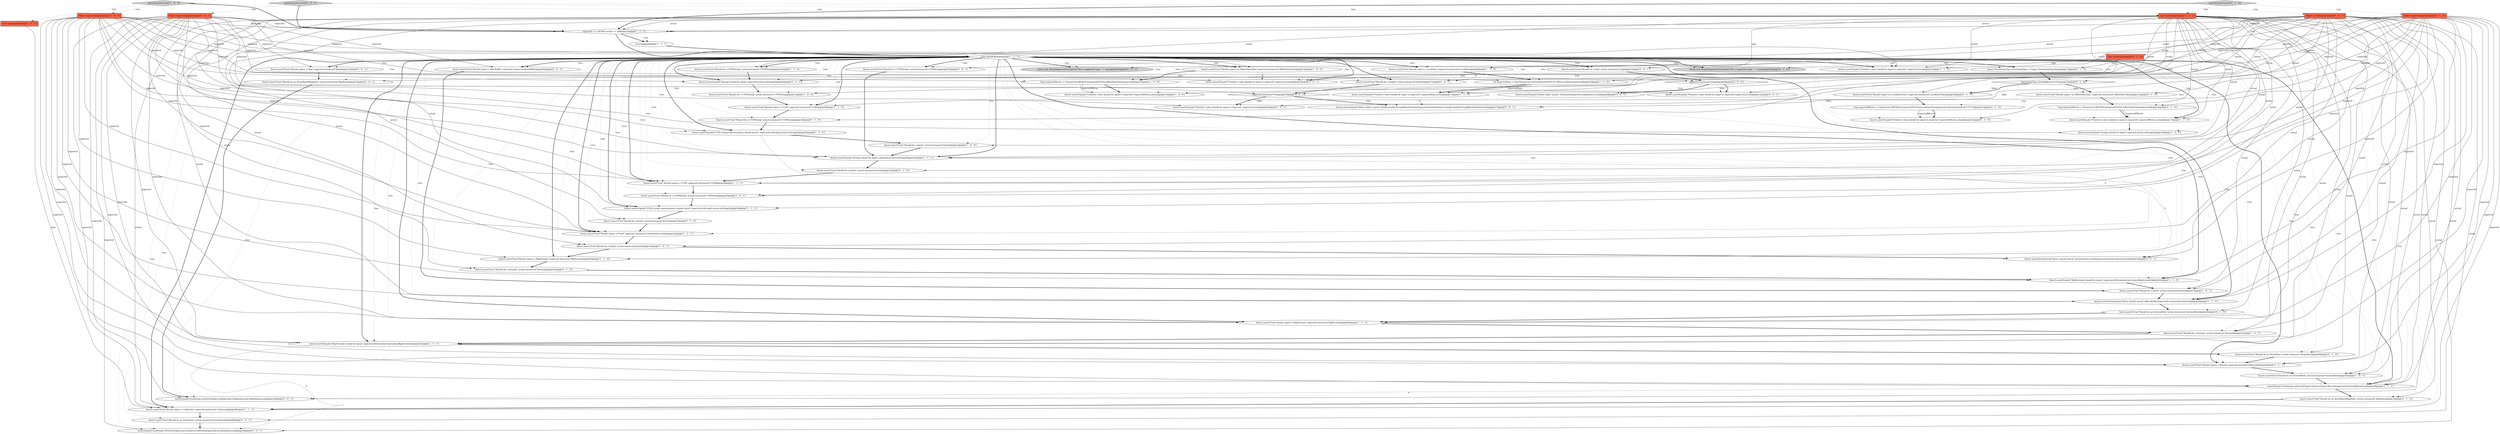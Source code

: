 digraph {
19 [style = filled, label = "Assert.assertTrue(\"Should expect a BigDecimal\",expected instanceof BigDecimal)@@@40@@@['1', '1', '0']", fillcolor = white, shape = ellipse image = "AAA0AAABBB1BBB"];
74 [style = filled, label = "Assert.assertTrue(\"Should expect a Map\",expected instanceof Map)@@@52@@@['0', '0', '1']", fillcolor = white, shape = ellipse image = "AAA0AAABBB3BBB"];
45 [style = filled, label = "Type type@@@2@@@['0', '1', '0']", fillcolor = tomato, shape = box image = "AAA0AAABBB2BBB"];
23 [style = filled, label = "assertEqualsUnsafe(type.asNestedType().asStructType(),(Record)expected,(InternalRow)actual)@@@46@@@['1', '1', '1']", fillcolor = white, shape = ellipse image = "AAA0AAABBB1BBB"];
16 [style = filled, label = "Object expected@@@2@@@['1', '0', '0']", fillcolor = tomato, shape = box image = "AAA0AAABBB1BBB"];
25 [style = filled, label = "Assert.assertTrue(\"Should be a byte((\",actual instanceof byte(()@@@37@@@['1', '0', '1']", fillcolor = white, shape = ellipse image = "AAA0AAABBB1BBB"];
7 [style = filled, label = "Assert.assertEquals(\"Primitive value should be equal to expected\",expected,actual)@@@7@@@['1', '1', '0']", fillcolor = white, shape = ellipse image = "AAA0AAABBB1BBB"];
63 [style = filled, label = "Assert.assertEquals(\"Primitive value should be equal to expected\",expected,actual)@@@12@@@['0', '0', '1']", fillcolor = white, shape = ellipse image = "AAA0AAABBB3BBB"];
39 [style = filled, label = "Object expected@@@2@@@['0', '1', '0']", fillcolor = tomato, shape = box image = "AAA0AAABBB2BBB"];
54 [style = filled, label = "Assert.assertTrue(\"Should be a UTF8String\",actual instanceof UTF8String)@@@29@@@['0', '1', '0']", fillcolor = white, shape = ellipse image = "AAA0AAABBB2BBB"];
31 [style = filled, label = "Assert.assertTrue(\"Should be a Decimal\",actual instanceof Decimal)@@@41@@@['1', '0', '1']", fillcolor = white, shape = ellipse image = "AAA0AAABBB1BBB"];
34 [style = filled, label = "Assert.assertEquals(\"Primitive value should be equal to expected\",expectedMicros,actual)@@@17@@@['1', '1', '0']", fillcolor = white, shape = ellipse image = "AAA0AAABBB1BBB"];
17 [style = filled, label = "Assert.assertEquals(\"Primitive value should be equal to expected\",expectedDays,actual)@@@11@@@['1', '1', '0']", fillcolor = white, shape = ellipse image = "AAA0AAABBB1BBB"];
32 [style = filled, label = "Assert.assertArrayEquals(\"Bytes should match\",((ByteBuffer)expected).array(),(byte(()actual)@@@38@@@['1', '1', '1']", fillcolor = white, shape = ellipse image = "AAA0AAABBB1BBB"];
35 [style = filled, label = "Assert.assertTrue(\"Should expect a Fixed\",expected instanceof GenericData.Fixed)@@@32@@@['1', '1', '1']", fillcolor = white, shape = ellipse image = "AAA0AAABBB1BBB"];
70 [style = filled, label = "assertEqualsUnsafe(type.asNestedType().asListType(),(Collection)expected,(ArrayData)actual)@@@50@@@['0', '0', '1']", fillcolor = white, shape = ellipse image = "AAA0AAABBB3BBB"];
64 [style = filled, label = "Assert.assertTrue(\"Should be a UTF8String\",actual instanceof UTF8String)@@@25@@@['0', '0', '1']", fillcolor = white, shape = ellipse image = "AAA0AAABBB3BBB"];
14 [style = filled, label = "type.typeId()@@@6@@@['1', '1', '1']", fillcolor = white, shape = diamond image = "AAA0AAABBB1BBB"];
24 [style = filled, label = "Type type@@@2@@@['1', '1', '1']", fillcolor = tomato, shape = box image = "AAA0AAABBB1BBB"];
53 [style = filled, label = "throw new IllegalArgumentException(\"Not a supported type: \" + type)@@@56@@@['0', '1', '0']", fillcolor = lightgray, shape = ellipse image = "AAA0AAABBB2BBB"];
9 [style = filled, label = "Assert.assertEquals(\"Strings should be equal\",expected,actual.toString())@@@18@@@['1', '0', '0']", fillcolor = white, shape = ellipse image = "AAA0AAABBB1BBB"];
22 [style = filled, label = "Assert.assertEquals(\"UUID string representation should match\",expected.toString(),actual.toString())@@@30@@@['1', '1', '0']", fillcolor = white, shape = ellipse image = "AAA0AAABBB1BBB"];
55 [style = filled, label = "Assert.assertTrue(\"Should be an ArrayData\",actual instanceof ArrayData)@@@49@@@['0', '1', '0']", fillcolor = white, shape = ellipse image = "AAA0AAABBB2BBB"];
48 [style = filled, label = "Assert.assertTrue(\"Should expect an OffsetDateTime\",expected instanceof OffsetDateTime)@@@15@@@['0', '1', '0']", fillcolor = white, shape = ellipse image = "AAA1AAABBB2BBB"];
60 [style = filled, label = "expected instanceof Float@@@16@@@['0', '0', '1']", fillcolor = white, shape = diamond image = "AAA0AAABBB3BBB"];
0 [style = filled, label = "return@@@4@@@['1', '1', '1']", fillcolor = white, shape = ellipse image = "AAA0AAABBB1BBB"];
42 [style = filled, label = "Assert.assertEquals(\"Primitive value should be equal to expected\",expectedMicros,actual)@@@22@@@['0', '1', '0']", fillcolor = white, shape = ellipse image = "AAA1AAABBB2BBB"];
61 [style = filled, label = "Assert.assertEquals(\"Values didn't match\",((Number)expected).longValue(),actual)@@@9@@@['0', '0', '1']", fillcolor = white, shape = ellipse image = "AAA0AAABBB3BBB"];
28 [style = filled, label = "Assert.assertTrue(\"Should expect a UUID\",expected instanceof UUID)@@@28@@@['1', '1', '1']", fillcolor = white, shape = ellipse image = "AAA0AAABBB1BBB"];
72 [style = filled, label = "Assert.assertTrue(\"Should be an ArrayData\",actual instanceof ArrayData)@@@49@@@['0', '0', '1']", fillcolor = white, shape = ellipse image = "AAA0AAABBB3BBB"];
12 [style = filled, label = "Type type@@@2@@@['1', '0', '0']", fillcolor = tomato, shape = box image = "AAA0AAABBB1BBB"];
10 [style = filled, label = "Assert.assertTrue(\"Should expect an OffsetDateTime\",expected instanceof OffsetDateTime)@@@13@@@['1', '0', '0']", fillcolor = white, shape = ellipse image = "AAA0AAABBB1BBB"];
41 [style = filled, label = "Assert.assertTrue(\"Should be a UTF8String\",actual instanceof UTF8String)@@@25@@@['0', '1', '0']", fillcolor = white, shape = ellipse image = "AAA0AAABBB2BBB"];
77 [style = filled, label = "Object actual@@@2@@@['0', '0', '1']", fillcolor = tomato, shape = box image = "AAA0AAABBB3BBB"];
20 [style = filled, label = "Assert.assertTrue(\"Should be an InternalRow\",actual instanceof InternalRow)@@@45@@@['1', '0', '1']", fillcolor = white, shape = ellipse image = "AAA0AAABBB1BBB"];
58 [style = filled, label = "Assert.assertTrue(\"Should be an ArrayBasedMapData\",actual instanceof MapData)@@@53@@@['0', '0', '1']", fillcolor = white, shape = ellipse image = "AAA0AAABBB3BBB"];
43 [style = filled, label = "Assert.assertTrue(\"Should be a Decimal\",actual instanceof Decimal)@@@41@@@['0', '1', '0']", fillcolor = white, shape = ellipse image = "AAA0AAABBB2BBB"];
1 [style = filled, label = "int expectedDays = (int)ChronoUnit.DAYS.between(EPOCH_DAY,(LocalDate)expected)@@@10@@@['1', '1', '0']", fillcolor = white, shape = ellipse image = "AAA0AAABBB1BBB"];
29 [style = filled, label = "Assert.assertEquals(\"BigDecimals should be equal\",expected,((Decimal)actual).toJavaBigDecimal())@@@42@@@['1', '1', '1']", fillcolor = white, shape = ellipse image = "AAA0AAABBB1BBB"];
3 [style = filled, label = "Assert.assertEquals(\"Strings should be equal\",expected,actual.toString())@@@26@@@['1', '1', '1']", fillcolor = white, shape = ellipse image = "AAA0AAABBB1BBB"];
69 [style = filled, label = "throw new IllegalArgumentException(\"Not a supported type: \" + type)@@@56@@@['0', '0', '1']", fillcolor = lightgray, shape = ellipse image = "AAA0AAABBB3BBB"];
51 [style = filled, label = "long expectedMicros = ChronoUnit.MICROS.between(EPOCH,(OffsetDateTime)expected)@@@16@@@['0', '1', '0']", fillcolor = white, shape = ellipse image = "AAA0AAABBB2BBB"];
44 [style = filled, label = "Assert.assertTrue(\"Should be a byte((\",actual instanceof byte(()@@@33@@@['0', '1', '0']", fillcolor = white, shape = ellipse image = "AAA0AAABBB2BBB"];
4 [style = filled, label = "Assert.assertTrue(\"Should be a byte((\",actual instanceof byte(()@@@33@@@['1', '0', '1']", fillcolor = white, shape = ellipse image = "AAA0AAABBB1BBB"];
76 [style = filled, label = "Object expected@@@2@@@['0', '0', '1']", fillcolor = tomato, shape = box image = "AAA0AAABBB3BBB"];
37 [style = filled, label = "Assert.assertTrue(\"Should expect a BigDecimal\",expected instanceof BigDecimal)@@@40@@@['1', '1', '1']", fillcolor = white, shape = ellipse image = "AAA0AAABBB1BBB"];
26 [style = filled, label = "Assert.assertTrue(\"Should expect a Collection\",expected instanceof Collection)@@@48@@@['1', '1', '1']", fillcolor = white, shape = ellipse image = "AAA0AAABBB1BBB"];
8 [style = filled, label = "Assert.assertTrue(\"Should be a byte((\",actual instanceof byte(()@@@25@@@['1', '0', '0']", fillcolor = white, shape = ellipse image = "AAA0AAABBB1BBB"];
27 [style = filled, label = "long expectedMicros = ChronoUnit.MICROS.between(EPOCH,(OffsetDateTime)expected)@@@14@@@['1', '0', '0']", fillcolor = white, shape = ellipse image = "AAA0AAABBB1BBB"];
68 [style = filled, label = "Assert.assertEquals(\"Primitive value should be equal to expected\",expected,actual)@@@23@@@['0', '0', '1']", fillcolor = white, shape = ellipse image = "AAA0AAABBB3BBB"];
73 [style = filled, label = "Assert.assertTrue(\"Should be a long\",actual instanceof Long)@@@7@@@['0', '0', '1']", fillcolor = white, shape = ellipse image = "AAA0AAABBB3BBB"];
62 [style = filled, label = "Assert.assertTrue(\"Should be a double\",actual instanceof Double)@@@15@@@['0', '0', '1']", fillcolor = white, shape = ellipse image = "AAA0AAABBB3BBB"];
38 [style = filled, label = "Assert.assertTrue(\"Should be a byte((\",actual instanceof byte(()@@@37@@@['0', '1', '0']", fillcolor = white, shape = ellipse image = "AAA0AAABBB2BBB"];
56 [style = filled, label = "Assert.assertTrue(\"Should be an InternalRow\",actual instanceof InternalRow)@@@45@@@['0', '1', '0']", fillcolor = white, shape = ellipse image = "AAA0AAABBB2BBB"];
71 [style = filled, label = "Assert.assertTrue(\"Should expect a ByteBuffer\",expected instanceof ByteBuffer)@@@36@@@['0', '0', '1']", fillcolor = white, shape = ellipse image = "AAA0AAABBB3BBB"];
40 [style = filled, label = "long expectedMicros = ChronoUnit.MICROS.between(EPOCH,((LocalDateTime)expected).atZone(ZoneId.of(\"UTC\")))@@@21@@@['0', '1', '0']", fillcolor = white, shape = ellipse image = "AAA1AAABBB2BBB"];
49 [style = filled, label = "assertEqualsUnsafe['0', '1', '0']", fillcolor = lightgray, shape = diamond image = "AAA0AAABBB2BBB"];
59 [style = filled, label = "assertEqualsUnsafe['0', '0', '1']", fillcolor = lightgray, shape = diamond image = "AAA0AAABBB3BBB"];
6 [style = filled, label = "Assert.assertTrue(\"Should expect a UUID\",expected instanceof UUID)@@@28@@@['1', '1', '0']", fillcolor = white, shape = ellipse image = "AAA0AAABBB1BBB"];
18 [style = filled, label = "Assert.assertTrue(\"Should be a UTF8String\",actual instanceof UTF8String)@@@21@@@['1', '0', '0']", fillcolor = white, shape = ellipse image = "AAA0AAABBB1BBB"];
57 [style = filled, label = "expected instanceof Integer@@@8@@@['0', '0', '1']", fillcolor = white, shape = diamond image = "AAA0AAABBB3BBB"];
47 [style = filled, label = "Assert.assertTrue(\"Should expect an LocalDateTime\",expected instanceof LocalDateTime)@@@20@@@['0', '1', '0']", fillcolor = white, shape = ellipse image = "AAA1AAABBB2BBB"];
21 [style = filled, label = "Assert.assertEquals(\"UUID string representation should match\",expected.toString(),actual.toString())@@@30@@@['1', '1', '1']", fillcolor = white, shape = ellipse image = "AAA0AAABBB1BBB"];
5 [style = filled, label = "Assert.assertEquals(\"BigDecimals should be equal\",expected,((Decimal)actual).toJavaBigDecimal())@@@42@@@['1', '1', '0']", fillcolor = white, shape = ellipse image = "AAA0AAABBB1BBB"];
50 [style = filled, label = "Types.TimestampType timestampType = (Types.TimestampType)type@@@13@@@['0', '1', '0']", fillcolor = white, shape = ellipse image = "AAA0AAABBB2BBB"];
66 [style = filled, label = "Assert.assertArrayEquals(\"Bytes should match\",((GenericData.Fixed)expected).bytes(),(byte(()actual)@@@34@@@['0', '0', '1']", fillcolor = white, shape = ellipse image = "AAA0AAABBB3BBB"];
33 [style = filled, label = "assertEqualsUnsafe['1', '0', '0']", fillcolor = lightgray, shape = diamond image = "AAA0AAABBB1BBB"];
11 [style = filled, label = "Assert.assertEquals(\"Primitive value should be equal to expected\",expectedMicros,actual)@@@15@@@['1', '0', '0']", fillcolor = white, shape = ellipse image = "AAA0AAABBB1BBB"];
65 [style = filled, label = "Assert.assertEquals(\"Primitive value should be equal to expected\",expected,actual)@@@20@@@['0', '0', '1']", fillcolor = white, shape = ellipse image = "AAA0AAABBB3BBB"];
15 [style = filled, label = "Assert.assertTrue(\"Should expect a Record\",expected instanceof Record)@@@44@@@['1', '1', '1']", fillcolor = white, shape = ellipse image = "AAA0AAABBB1BBB"];
67 [style = filled, label = "Assert.assertEquals(\"Values didn't match\",Double.doubleToLongBits(((Number)expected).doubleValue()),Double.doubleToLongBits((double)actual))@@@17@@@['0', '0', '1']", fillcolor = white, shape = ellipse image = "AAA0AAABBB3BBB"];
36 [style = filled, label = "Assert.assertTrue(\"Should expect a LocalDate\",expected instanceof LocalDate)@@@9@@@['1', '1', '0']", fillcolor = white, shape = ellipse image = "AAA0AAABBB1BBB"];
75 [style = filled, label = "assertEqualsUnsafe(type.asNestedType().asMapType(),(Map)expected,(MapData)actual)@@@54@@@['0', '0', '1']", fillcolor = white, shape = ellipse image = "AAA0AAABBB3BBB"];
46 [style = filled, label = "Assert.assertTrue(\"Should be an ArrayBasedMapData\",actual instanceof MapData)@@@53@@@['0', '1', '0']", fillcolor = white, shape = ellipse image = "AAA0AAABBB2BBB"];
2 [style = filled, label = "Assert.assertEquals(\"Strings should be equal\",expected,actual.toString())@@@26@@@['1', '1', '0']", fillcolor = white, shape = ellipse image = "AAA0AAABBB1BBB"];
13 [style = filled, label = "expected == null && actual == null@@@3@@@['1', '1', '1']", fillcolor = white, shape = diamond image = "AAA0AAABBB1BBB"];
30 [style = filled, label = "Assert.assertTrue(\"Should be a UTF8String\",actual instanceof UTF8String)@@@29@@@['1', '0', '1']", fillcolor = white, shape = ellipse image = "AAA0AAABBB1BBB"];
52 [style = filled, label = "timestampType.shouldAdjustToUTC()@@@14@@@['0', '1', '0']", fillcolor = white, shape = diamond image = "AAA1AAABBB2BBB"];
14->43 [style = dotted, label="true"];
14->72 [style = dotted, label="true"];
39->7 [style = solid, label="expected"];
24->46 [style = solid, label="actual"];
20->23 [style = bold, label=""];
14->4 [style = dotted, label="true"];
39->1 [style = solid, label="expected"];
77->68 [style = solid, label="actual"];
14->68 [style = dotted, label="true"];
24->41 [style = solid, label="actual"];
14->75 [style = dotted, label="true"];
16->32 [style = solid, label="expected"];
76->68 [style = solid, label="expected"];
35->4 [style = bold, label=""];
14->5 [style = dotted, label="true"];
14->18 [style = dotted, label="true"];
30->21 [style = bold, label=""];
14->3 [style = bold, label=""];
16->15 [style = solid, label="expected"];
14->32 [style = bold, label=""];
60->65 [style = dotted, label="false"];
77->67 [style = solid, label="actual"];
14->64 [style = bold, label=""];
24->34 [style = solid, label="actual"];
76->29 [style = solid, label="expected"];
14->62 [style = dotted, label="true"];
14->26 [style = dotted, label="true"];
33->24 [style = dotted, label="true"];
76->57 [style = solid, label="expected"];
24->69 [style = solid, label="type"];
14->64 [style = dotted, label="true"];
14->7 [style = dotted, label="true"];
14->19 [style = bold, label=""];
24->20 [style = solid, label="actual"];
44->28 [style = bold, label=""];
19->43 [style = bold, label=""];
14->28 [style = bold, label=""];
39->19 [style = solid, label="expected"];
14->29 [style = bold, label=""];
24->17 [style = solid, label="actual"];
76->26 [style = solid, label="expected"];
16->22 [style = solid, label="expected"];
39->36 [style = solid, label="expected"];
4->19 [style = bold, label=""];
14->28 [style = dotted, label="true"];
59->13 [style = bold, label=""];
77->62 [style = solid, label="actual"];
13->0 [style = dotted, label="true"];
77->13 [style = solid, label="actual"];
1->17 [style = bold, label=""];
77->65 [style = solid, label="actual"];
14->70 [style = dotted, label="true"];
38->35 [style = bold, label=""];
27->11 [style = solid, label="expectedMicros"];
24->7 [style = solid, label="actual"];
59->76 [style = dotted, label="true"];
76->35 [style = solid, label="expected"];
49->39 [style = dotted, label="true"];
16->36 [style = solid, label="expected"];
31->29 [style = bold, label=""];
32->56 [style = bold, label=""];
14->23 [style = dotted, label="true"];
14->10 [style = bold, label=""];
77->20 [style = solid, label="actual"];
14->71 [style = bold, label=""];
16->5 [style = solid, label="expected"];
39->13 [style = solid, label="expected"];
77->25 [style = solid, label="actual"];
14->5 [style = bold, label=""];
28->30 [style = bold, label=""];
14->74 [style = bold, label=""];
57->61 [style = bold, label=""];
64->3 [style = bold, label=""];
14->7 [style = bold, label=""];
16->35 [style = solid, label="expected"];
23->75 [style = dashed, label="0"];
14->71 [style = dotted, label="true"];
37->31 [style = bold, label=""];
58->75 [style = bold, label=""];
24->25 [style = solid, label="actual"];
14->35 [style = bold, label=""];
14->36 [style = dotted, label="true"];
13->0 [style = bold, label=""];
14->21 [style = bold, label=""];
14->35 [style = dotted, label="true"];
16->29 [style = solid, label="expected"];
77->75 [style = solid, label="actual"];
26->72 [style = bold, label=""];
33->16 [style = dotted, label="true"];
10->68 [style = dashed, label="0"];
39->28 [style = solid, label="expected"];
76->15 [style = solid, label="expected"];
34->9 [style = bold, label=""];
39->23 [style = solid, label="expected"];
77->23 [style = solid, label="actual"];
12->26 [style = solid, label="type"];
39->48 [style = solid, label="expected"];
14->41 [style = bold, label=""];
8->3 [style = bold, label=""];
39->29 [style = solid, label="expected"];
24->44 [style = solid, label="actual"];
14->31 [style = dotted, label="true"];
14->32 [style = dotted, label="true"];
60->67 [style = bold, label=""];
45->50 [style = solid, label="type"];
47->40 [style = bold, label=""];
24->15 [style = solid, label="actual"];
56->37 [style = bold, label=""];
76->23 [style = solid, label="expected"];
39->47 [style = solid, label="expected"];
49->13 [style = bold, label=""];
45->53 [style = solid, label="type"];
39->32 [style = solid, label="expected"];
62->60 [style = bold, label=""];
24->35 [style = solid, label="actual"];
14->2 [style = dotted, label="true"];
52->48 [style = dotted, label="true"];
14->20 [style = dotted, label="true"];
14->34 [style = bold, label=""];
24->32 [style = solid, label="actual"];
77->72 [style = solid, label="actual"];
14->22 [style = dotted, label="true"];
15->20 [style = bold, label=""];
14->23 [style = bold, label=""];
6->54 [style = bold, label=""];
14->37 [style = dotted, label="true"];
33->12 [style = dotted, label="true"];
14->52 [style = dotted, label="true"];
14->44 [style = dotted, label="true"];
0->14 [style = bold, label=""];
14->34 [style = dotted, label="true"];
76->13 [style = solid, label="expected"];
39->15 [style = solid, label="expected"];
24->11 [style = solid, label="actual"];
14->69 [style = dotted, label="true"];
76->74 [style = solid, label="expected"];
18->6 [style = bold, label=""];
16->1 [style = solid, label="expected"];
77->70 [style = solid, label="actual"];
14->30 [style = dotted, label="true"];
24->26 [style = solid, label="actual"];
59->77 [style = dotted, label="true"];
14->17 [style = dotted, label="true"];
14->36 [style = bold, label=""];
14->22 [style = bold, label=""];
77->73 [style = solid, label="actual"];
16->37 [style = solid, label="expected"];
24->23 [style = solid, label="actual"];
57->63 [style = bold, label=""];
29->55 [style = bold, label=""];
73->57 [style = bold, label=""];
39->2 [style = solid, label="expected"];
40->42 [style = solid, label="expectedMicros"];
40->42 [style = bold, label=""];
77->58 [style = solid, label="actual"];
39->3 [style = solid, label="expected"];
76->3 [style = solid, label="expected"];
24->54 [style = solid, label="actual"];
76->63 [style = solid, label="expected"];
14->3 [style = dotted, label="true"];
24->29 [style = solid, label="actual"];
14->1 [style = dotted, label="true"];
41->2 [style = bold, label=""];
24->56 [style = solid, label="actual"];
3->66 [style = dashed, label="0"];
71->25 [style = bold, label=""];
76->65 [style = solid, label="expected"];
74->58 [style = bold, label=""];
14->46 [style = dotted, label="true"];
51->34 [style = bold, label=""];
54->22 [style = bold, label=""];
76->28 [style = solid, label="expected"];
27->11 [style = bold, label=""];
76->37 [style = solid, label="expected"];
51->34 [style = solid, label="expectedMicros"];
24->28 [style = solid, label="actual"];
14->38 [style = dotted, label="true"];
14->6 [style = dotted, label="true"];
14->73 [style = bold, label=""];
76->71 [style = solid, label="expected"];
77->64 [style = solid, label="actual"];
76->75 [style = solid, label="expected"];
55->15 [style = bold, label=""];
14->25 [style = dotted, label="true"];
77->61 [style = solid, label="actual"];
52->34 [style = dotted, label="true"];
16->13 [style = solid, label="expected"];
49->45 [style = dotted, label="true"];
16->28 [style = solid, label="expected"];
24->3 [style = solid, label="actual"];
52->48 [style = bold, label=""];
24->13 [style = solid, label="actual"];
21->38 [style = bold, label=""];
16->7 [style = solid, label="expected"];
14->2 [style = bold, label=""];
57->61 [style = dotted, label="true"];
76->60 [style = solid, label="expected"];
39->37 [style = solid, label="expected"];
24->8 [style = solid, label="actual"];
24->42 [style = solid, label="actual"];
24->18 [style = solid, label="actual"];
76->70 [style = solid, label="expected"];
49->24 [style = dotted, label="true"];
77->32 [style = solid, label="actual"];
14->15 [style = bold, label=""];
52->51 [style = dotted, label="true"];
14->56 [style = dotted, label="true"];
14->50 [style = bold, label=""];
17->67 [style = dashed, label="0"];
39->26 [style = solid, label="expected"];
52->47 [style = bold, label=""];
4->66 [style = bold, label=""];
39->51 [style = solid, label="expected"];
14->50 [style = dotted, label="true"];
24->21 [style = solid, label="actual"];
14->9 [style = dotted, label="true"];
24->55 [style = solid, label="actual"];
14->55 [style = dotted, label="true"];
14->66 [style = dotted, label="true"];
25->32 [style = bold, label=""];
60->65 [style = bold, label=""];
24->30 [style = solid, label="actual"];
14->53 [style = dotted, label="true"];
43->5 [style = bold, label=""];
22->8 [style = bold, label=""];
52->42 [style = dotted, label="false"];
39->5 [style = solid, label="expected"];
24->43 [style = solid, label="actual"];
24->4 [style = solid, label="actual"];
48->51 [style = bold, label=""];
14->58 [style = dotted, label="true"];
1->17 [style = solid, label="expectedDays"];
14->74 [style = dotted, label="true"];
57->63 [style = dotted, label="false"];
23->46 [style = bold, label=""];
46->26 [style = bold, label=""];
14->27 [style = dotted, label="true"];
24->31 [style = solid, label="actual"];
14->37 [style = bold, label=""];
14->8 [style = dotted, label="true"];
10->27 [style = bold, label=""];
59->24 [style = dotted, label="true"];
14->69 [style = bold, label=""];
16->19 [style = solid, label="expected"];
3->44 [style = bold, label=""];
77->30 [style = solid, label="actual"];
14->57 [style = dotted, label="true"];
14->26 [style = bold, label=""];
16->27 [style = solid, label="expected"];
77->31 [style = solid, label="actual"];
33->13 [style = bold, label=""];
24->37 [style = solid, label="actual"];
39->21 [style = solid, label="expected"];
14->21 [style = dotted, label="true"];
77->4 [style = solid, label="actual"];
14->41 [style = dotted, label="true"];
22->35 [style = dashed, label="0"];
39->6 [style = solid, label="expected"];
14->15 [style = dotted, label="true"];
2->18 [style = bold, label=""];
29->70 [style = dashed, label="0"];
5->25 [style = bold, label=""];
16->2 [style = solid, label="expected"];
52->47 [style = dotted, label="false"];
14->53 [style = bold, label=""];
72->70 [style = bold, label=""];
36->1 [style = bold, label=""];
14->29 [style = dotted, label="true"];
14->10 [style = dotted, label="true"];
14->73 [style = dotted, label="true"];
14->6 [style = bold, label=""];
14->19 [style = dotted, label="true"];
52->40 [style = dotted, label="false"];
16->9 [style = solid, label="expected"];
14->62 [style = bold, label=""];
60->67 [style = dotted, label="true"];
50->52 [style = bold, label=""];
36->62 [style = dashed, label="0"];
14->11 [style = dotted, label="true"];
16->10 [style = solid, label="expected"];
14->54 [style = dotted, label="true"];
13->14 [style = bold, label=""];
16->23 [style = solid, label="expected"];
14->68 [style = bold, label=""];
14->60 [style = dotted, label="true"];
16->3 [style = solid, label="expected"];
77->66 [style = solid, label="actual"];
77->63 [style = solid, label="actual"];
24->38 [style = solid, label="actual"];
}
